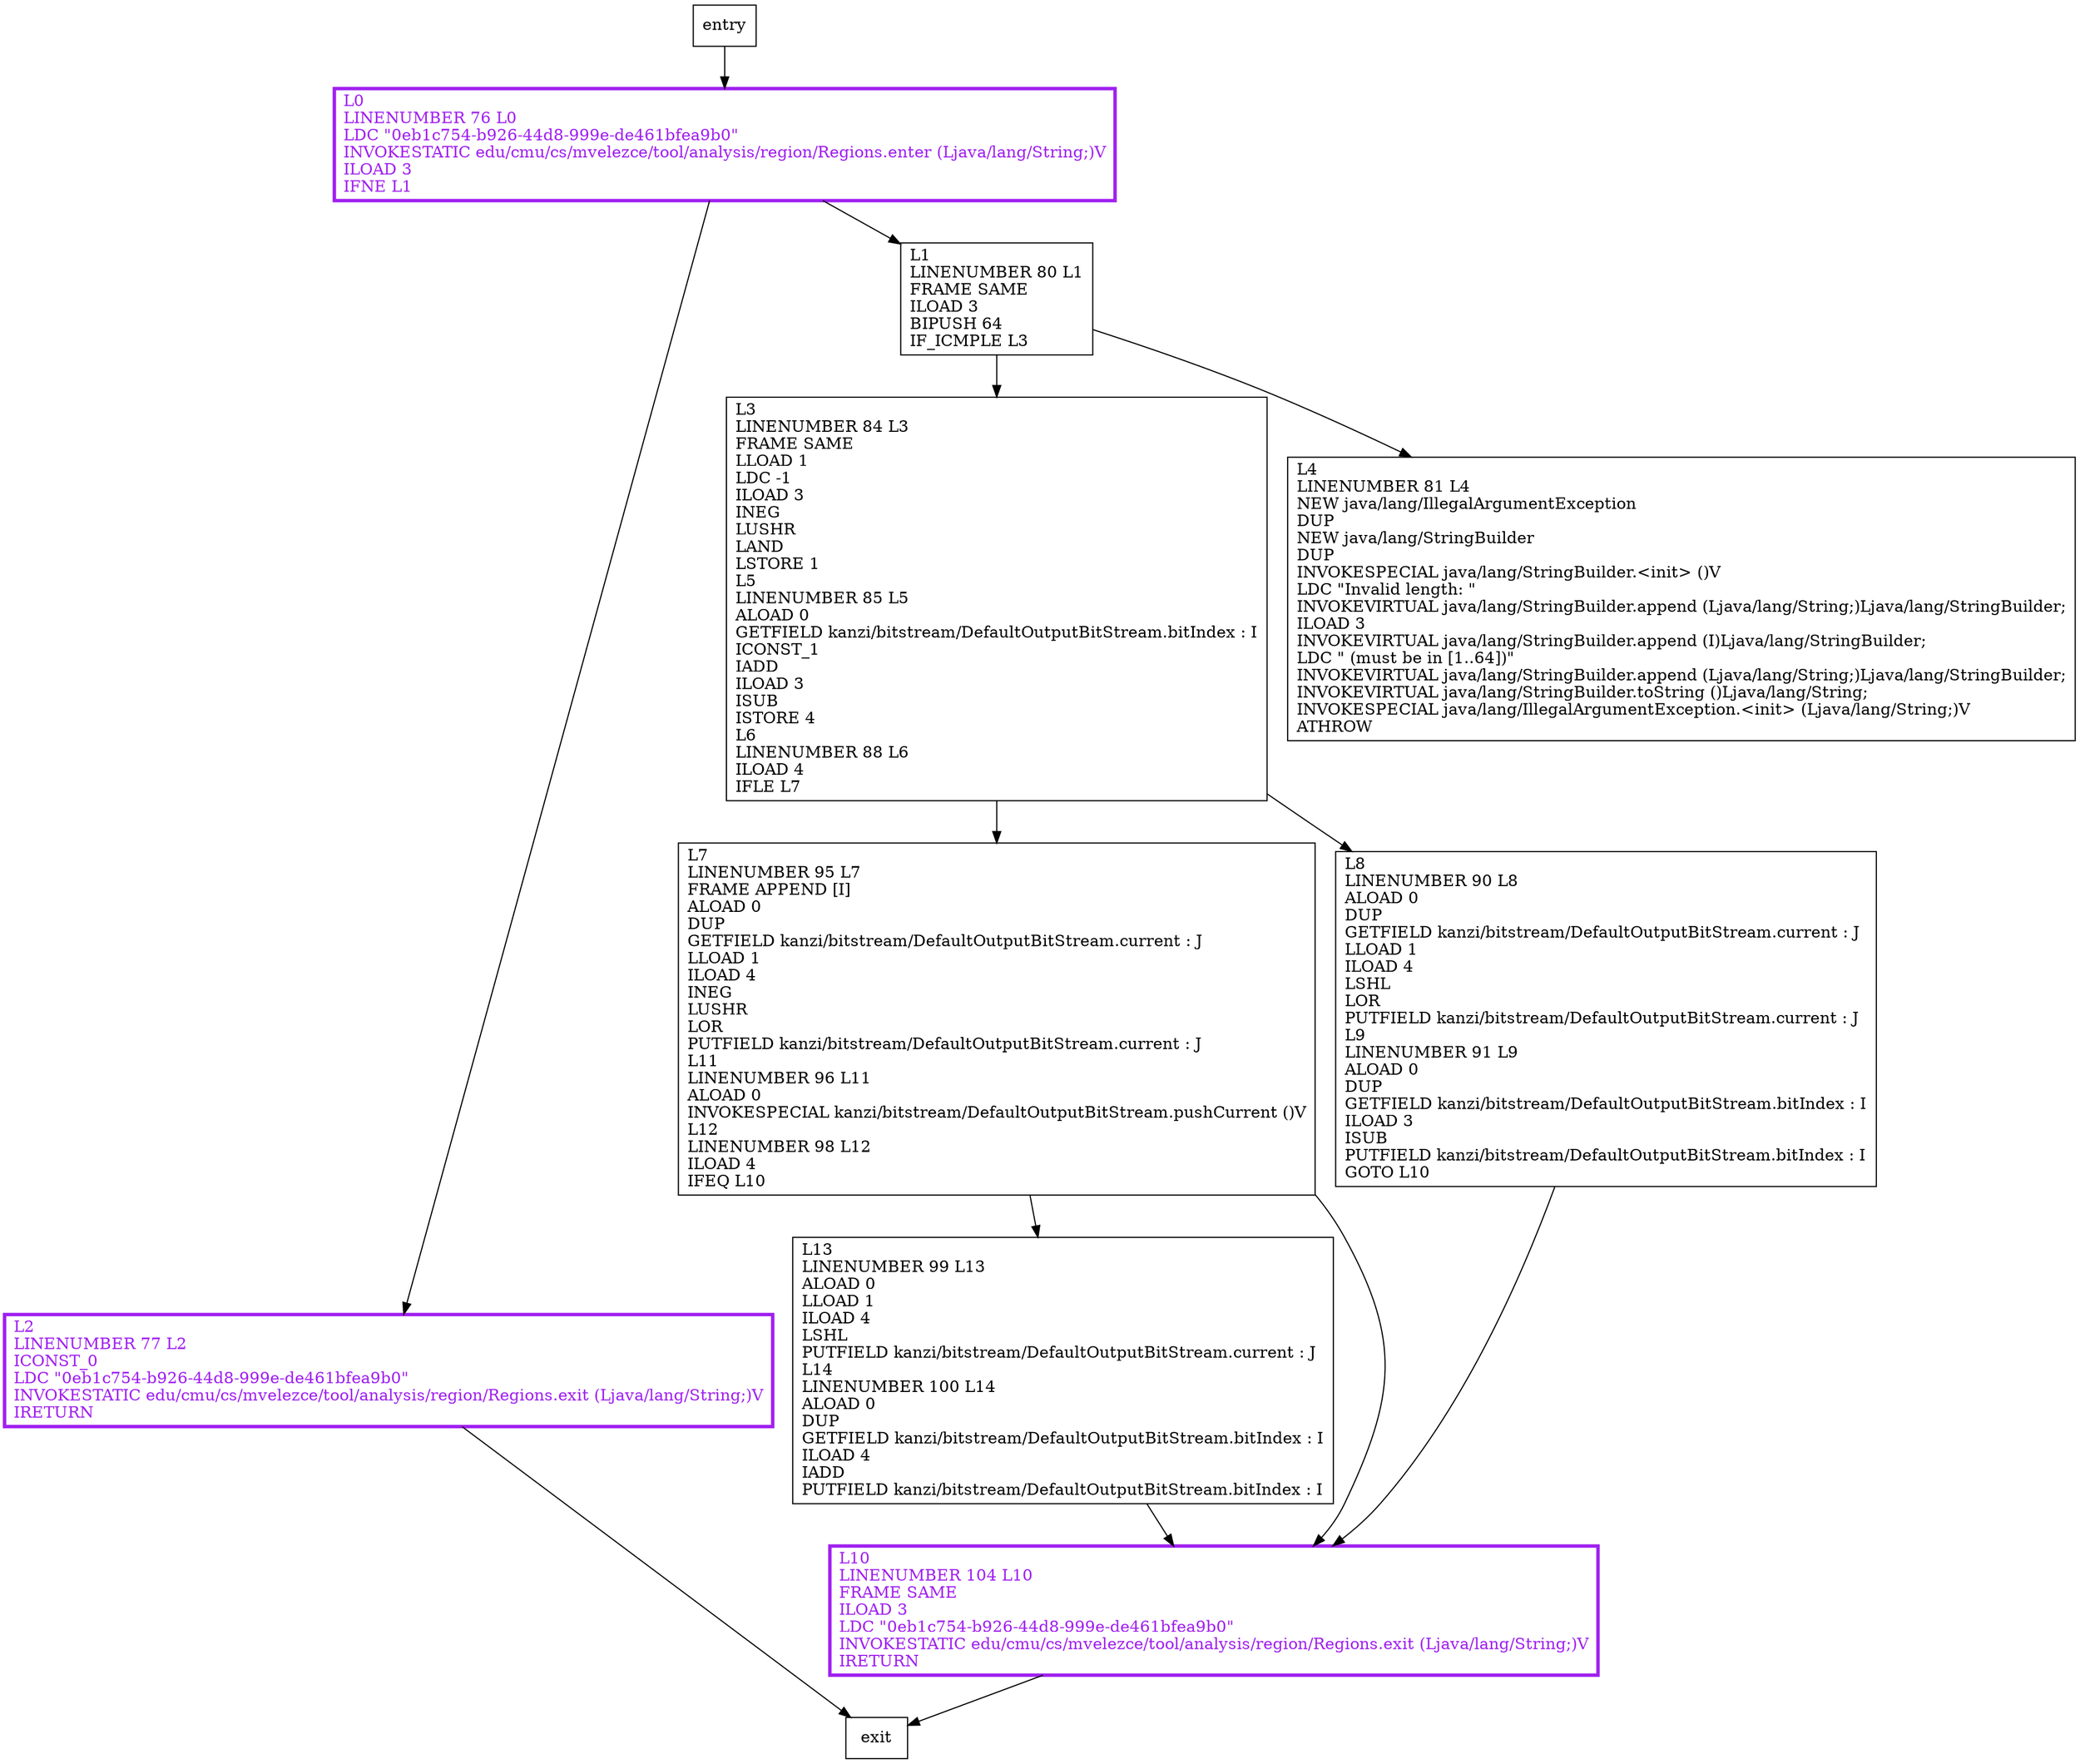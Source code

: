 digraph writeBits {
node [shape=record];
907627344 [label="L2\lLINENUMBER 77 L2\lICONST_0\lLDC \"0eb1c754-b926-44d8-999e-de461bfea9b0\"\lINVOKESTATIC edu/cmu/cs/mvelezce/tool/analysis/region/Regions.exit (Ljava/lang/String;)V\lIRETURN\l"];
1981791665 [label="L13\lLINENUMBER 99 L13\lALOAD 0\lLLOAD 1\lILOAD 4\lLSHL\lPUTFIELD kanzi/bitstream/DefaultOutputBitStream.current : J\lL14\lLINENUMBER 100 L14\lALOAD 0\lDUP\lGETFIELD kanzi/bitstream/DefaultOutputBitStream.bitIndex : I\lILOAD 4\lIADD\lPUTFIELD kanzi/bitstream/DefaultOutputBitStream.bitIndex : I\l"];
1392070134 [label="L7\lLINENUMBER 95 L7\lFRAME APPEND [I]\lALOAD 0\lDUP\lGETFIELD kanzi/bitstream/DefaultOutputBitStream.current : J\lLLOAD 1\lILOAD 4\lINEG\lLUSHR\lLOR\lPUTFIELD kanzi/bitstream/DefaultOutputBitStream.current : J\lL11\lLINENUMBER 96 L11\lALOAD 0\lINVOKESPECIAL kanzi/bitstream/DefaultOutputBitStream.pushCurrent ()V\lL12\lLINENUMBER 98 L12\lILOAD 4\lIFEQ L10\l"];
1968162456 [label="L3\lLINENUMBER 84 L3\lFRAME SAME\lLLOAD 1\lLDC -1\lILOAD 3\lINEG\lLUSHR\lLAND\lLSTORE 1\lL5\lLINENUMBER 85 L5\lALOAD 0\lGETFIELD kanzi/bitstream/DefaultOutputBitStream.bitIndex : I\lICONST_1\lIADD\lILOAD 3\lISUB\lISTORE 4\lL6\lLINENUMBER 88 L6\lILOAD 4\lIFLE L7\l"];
954796439 [label="L0\lLINENUMBER 76 L0\lLDC \"0eb1c754-b926-44d8-999e-de461bfea9b0\"\lINVOKESTATIC edu/cmu/cs/mvelezce/tool/analysis/region/Regions.enter (Ljava/lang/String;)V\lILOAD 3\lIFNE L1\l"];
257625591 [label="L1\lLINENUMBER 80 L1\lFRAME SAME\lILOAD 3\lBIPUSH 64\lIF_ICMPLE L3\l"];
85642263 [label="L4\lLINENUMBER 81 L4\lNEW java/lang/IllegalArgumentException\lDUP\lNEW java/lang/StringBuilder\lDUP\lINVOKESPECIAL java/lang/StringBuilder.\<init\> ()V\lLDC \"Invalid length: \"\lINVOKEVIRTUAL java/lang/StringBuilder.append (Ljava/lang/String;)Ljava/lang/StringBuilder;\lILOAD 3\lINVOKEVIRTUAL java/lang/StringBuilder.append (I)Ljava/lang/StringBuilder;\lLDC \" (must be in [1..64])\"\lINVOKEVIRTUAL java/lang/StringBuilder.append (Ljava/lang/String;)Ljava/lang/StringBuilder;\lINVOKEVIRTUAL java/lang/StringBuilder.toString ()Ljava/lang/String;\lINVOKESPECIAL java/lang/IllegalArgumentException.\<init\> (Ljava/lang/String;)V\lATHROW\l"];
776396594 [label="L8\lLINENUMBER 90 L8\lALOAD 0\lDUP\lGETFIELD kanzi/bitstream/DefaultOutputBitStream.current : J\lLLOAD 1\lILOAD 4\lLSHL\lLOR\lPUTFIELD kanzi/bitstream/DefaultOutputBitStream.current : J\lL9\lLINENUMBER 91 L9\lALOAD 0\lDUP\lGETFIELD kanzi/bitstream/DefaultOutputBitStream.bitIndex : I\lILOAD 3\lISUB\lPUTFIELD kanzi/bitstream/DefaultOutputBitStream.bitIndex : I\lGOTO L10\l"];
632727396 [label="L10\lLINENUMBER 104 L10\lFRAME SAME\lILOAD 3\lLDC \"0eb1c754-b926-44d8-999e-de461bfea9b0\"\lINVOKESTATIC edu/cmu/cs/mvelezce/tool/analysis/region/Regions.exit (Ljava/lang/String;)V\lIRETURN\l"];
entry;
exit;
entry -> 954796439;
907627344 -> exit;
1981791665 -> 632727396;
1392070134 -> 1981791665;
1392070134 -> 632727396;
1968162456 -> 1392070134;
1968162456 -> 776396594;
954796439 -> 907627344;
954796439 -> 257625591;
257625591 -> 1968162456;
257625591 -> 85642263;
776396594 -> 632727396;
632727396 -> exit;
907627344[fontcolor="purple", penwidth=3, color="purple"];
954796439[fontcolor="purple", penwidth=3, color="purple"];
632727396[fontcolor="purple", penwidth=3, color="purple"];
}
